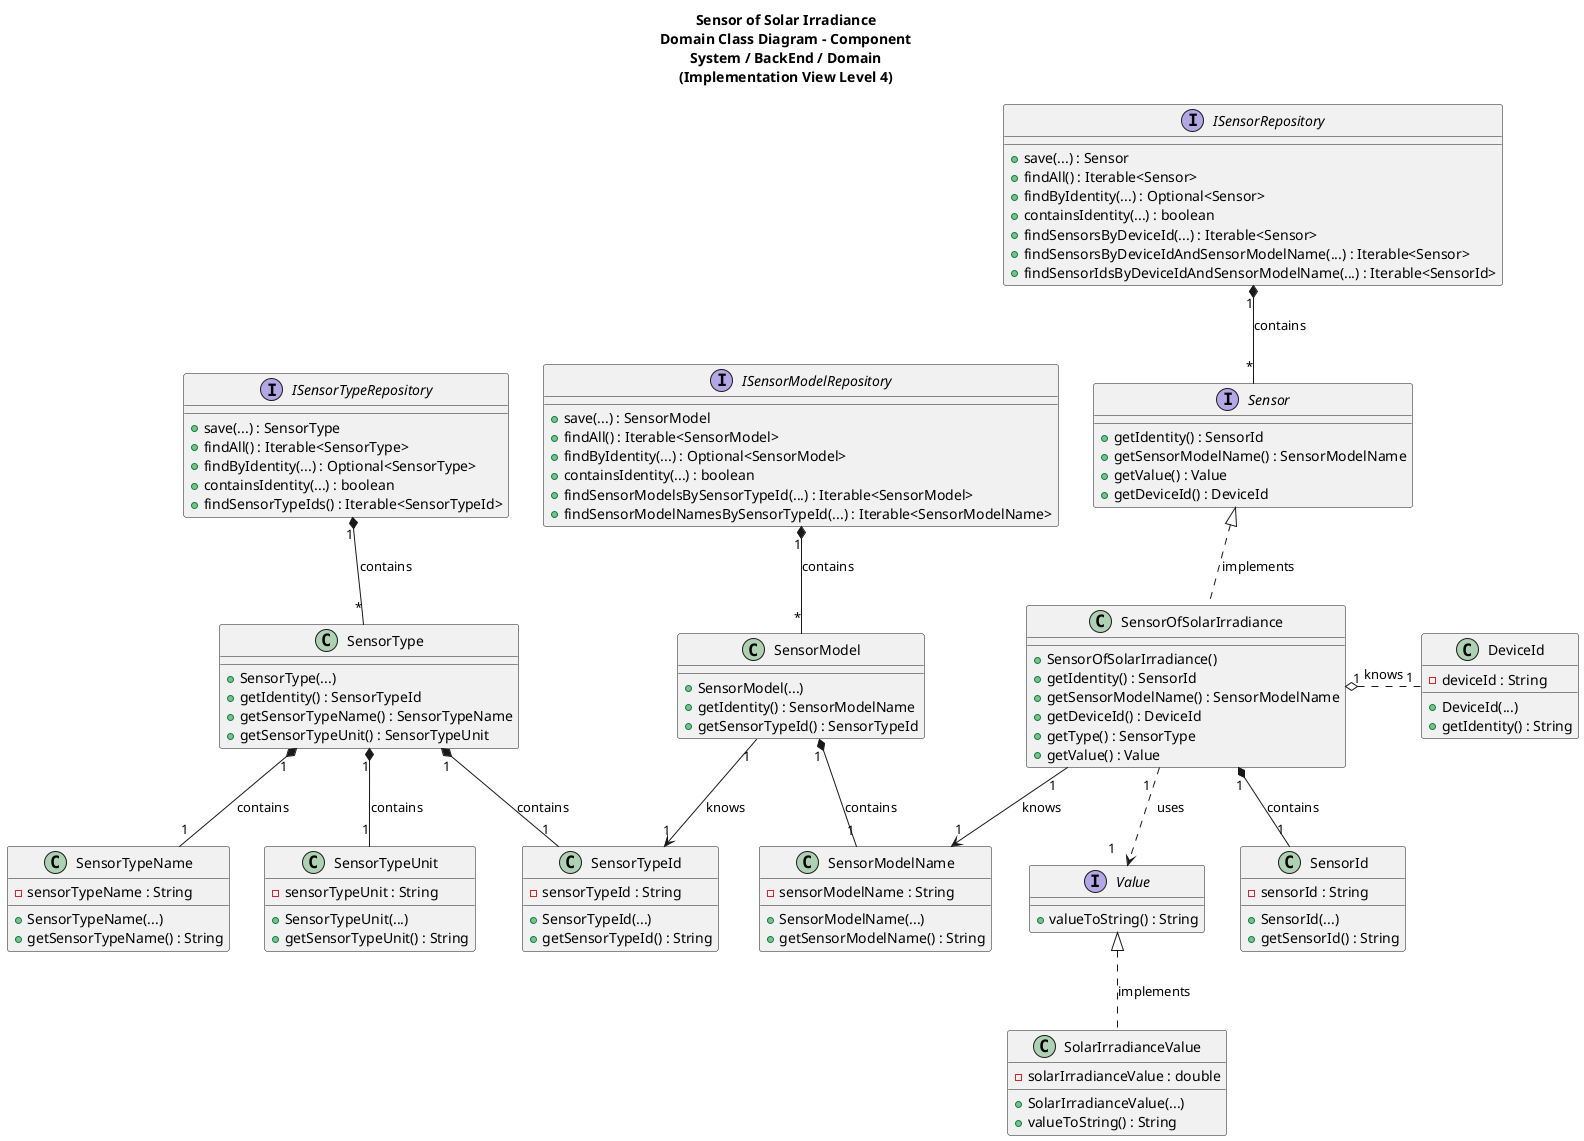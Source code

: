 @startuml

title Sensor of Solar Irradiance\nDomain Class Diagram - Component\nSystem / BackEnd / Domain\n(Implementation View Level 4)

/'
As Product Owner, I want the system to have a type of sensor that gives the solar
irradiance (W/m2).
'/

interface Sensor {
    + getIdentity() : SensorId
    + getSensorModelName() : SensorModelName
    + getValue() : Value
    + getDeviceId() : DeviceId
}

class SensorId{
    - sensorId : String
    + SensorId(...)
    + getSensorId() : String
}

interface Value{
    + valueToString() : String
}

class SolarIrradianceValue {
    -solarIrradianceValue : double
    + SolarIrradianceValue(...)
    + valueToString() : String
}

class SensorModelName{
    - sensorModelName : String
    + SensorModelName(...)
    + getSensorModelName() : String
}

class SensorType {
    + SensorType(...)
    + getIdentity() : SensorTypeId
    + getSensorTypeName() : SensorTypeName
    + getSensorTypeUnit() : SensorTypeUnit
}

class SensorTypeName{
    - sensorTypeName : String
    + SensorTypeName(...)
    + getSensorTypeName() : String
}

class SensorTypeUnit{
    - sensorTypeUnit : String
    + SensorTypeUnit(...)
    + getSensorTypeUnit() : String
}

class SensorModel{
    + SensorModel(...)
    + getIdentity() : SensorModelName
    + getSensorTypeId() : SensorTypeId
}

class SensorTypeId{
    - sensorTypeId : String
    + SensorTypeId(...)
    + getSensorTypeId() : String
}

class DeviceId{
    - deviceId : String
    + DeviceId(...)
    + getIdentity() : String
}

interface ISensorRepository {
    + save(...) : Sensor
    + findAll() : Iterable<Sensor>
    + findByIdentity(...) : Optional<Sensor>
    + containsIdentity(...) : boolean
    + findSensorsByDeviceId(...) : Iterable<Sensor>
    + findSensorsByDeviceIdAndSensorModelName(...) : Iterable<Sensor>
    + findSensorIdsByDeviceIdAndSensorModelName(...) : Iterable<SensorId>
}

interface ISensorTypeRepository {
    + save(...) : SensorType
    + findAll() : Iterable<SensorType>
    + findByIdentity(...) : Optional<SensorType>
    + containsIdentity(...) : boolean
    + findSensorTypeIds() : Iterable<SensorTypeId>
}

interface ISensorModelRepository {
    + save(...) : SensorModel
    + findAll() : Iterable<SensorModel>
    + findByIdentity(...) : Optional<SensorModel>
    + containsIdentity(...) : boolean
    + findSensorModelsBySensorTypeId(...) : Iterable<SensorModel>
    + findSensorModelNamesBySensorTypeId(...) : Iterable<SensorModelName>
}

class SensorOfSolarIrradiance {
    + SensorOfSolarIrradiance()
    + getIdentity() : SensorId
    + getSensorModelName() : SensorModelName
    + getDeviceId() : DeviceId
    + getType() : SensorType
    + getValue() : Value
}

SolarIrradianceValue .up.|> Value : implements
SensorOfSolarIrradiance .up.|> Sensor : implements
SensorOfSolarIrradiance "1" *-- "1" SensorId : contains
SensorOfSolarIrradiance "1  " ..> "1    " Value :  "  uses"
SensorOfSolarIrradiance "1" --> "1" SensorModelName : knows
SensorModel "1" *-- "1" SensorModelName : contains
SensorModel "1" --> "1" SensorTypeId : knows
SensorType "1" *-- "1" SensorTypeId: contains
SensorType "1" *-- "1" SensorTypeName : contains
SensorType "1" *-- "1" SensorTypeUnit : contains
ISensorRepository "1" *-- "*" Sensor : contains
ISensorTypeRepository "1" *-- "*" SensorType : contains
ISensorModelRepository "1" *-- "*" SensorModel : contains

SensorOfSolarIrradiance "1" o.right.."1" DeviceId : knows

@enduml